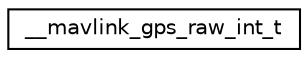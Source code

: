 digraph "Graphical Class Hierarchy"
{
 // INTERACTIVE_SVG=YES
  edge [fontname="Helvetica",fontsize="10",labelfontname="Helvetica",labelfontsize="10"];
  node [fontname="Helvetica",fontsize="10",shape=record];
  rankdir="LR";
  Node1 [label="__mavlink_gps_raw_int_t",height=0.2,width=0.4,color="black", fillcolor="white", style="filled",URL="$struct____mavlink__gps__raw__int__t.html"];
}
